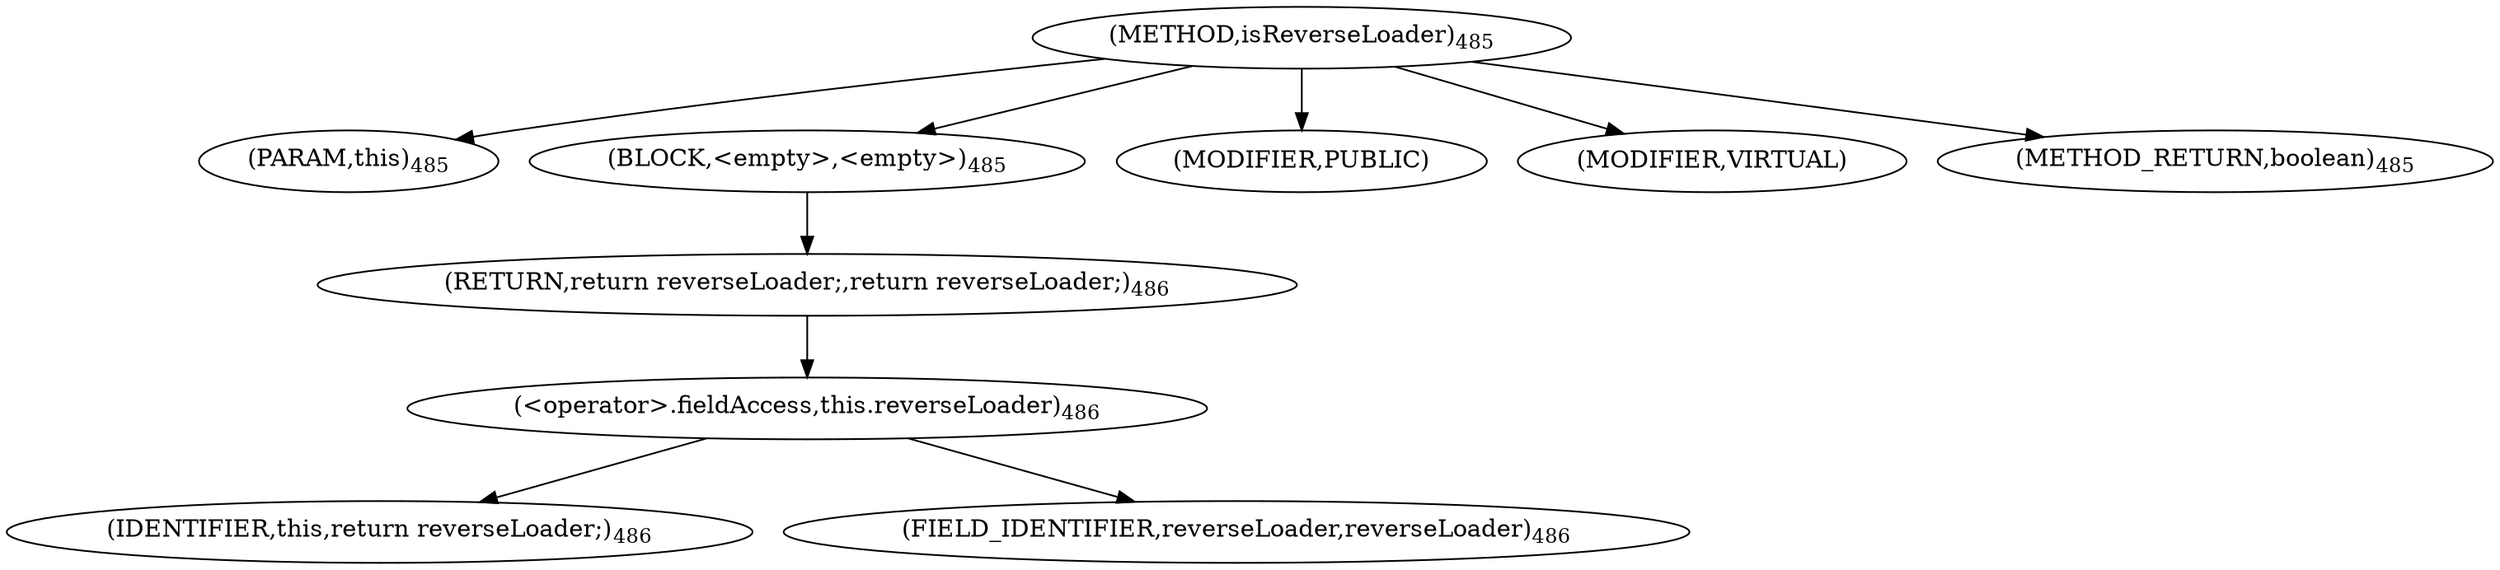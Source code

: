 digraph "isReverseLoader" {  
"607" [label = <(METHOD,isReverseLoader)<SUB>485</SUB>> ]
"608" [label = <(PARAM,this)<SUB>485</SUB>> ]
"609" [label = <(BLOCK,&lt;empty&gt;,&lt;empty&gt;)<SUB>485</SUB>> ]
"610" [label = <(RETURN,return reverseLoader;,return reverseLoader;)<SUB>486</SUB>> ]
"611" [label = <(&lt;operator&gt;.fieldAccess,this.reverseLoader)<SUB>486</SUB>> ]
"612" [label = <(IDENTIFIER,this,return reverseLoader;)<SUB>486</SUB>> ]
"613" [label = <(FIELD_IDENTIFIER,reverseLoader,reverseLoader)<SUB>486</SUB>> ]
"614" [label = <(MODIFIER,PUBLIC)> ]
"615" [label = <(MODIFIER,VIRTUAL)> ]
"616" [label = <(METHOD_RETURN,boolean)<SUB>485</SUB>> ]
  "607" -> "608" 
  "607" -> "609" 
  "607" -> "614" 
  "607" -> "615" 
  "607" -> "616" 
  "609" -> "610" 
  "610" -> "611" 
  "611" -> "612" 
  "611" -> "613" 
}
